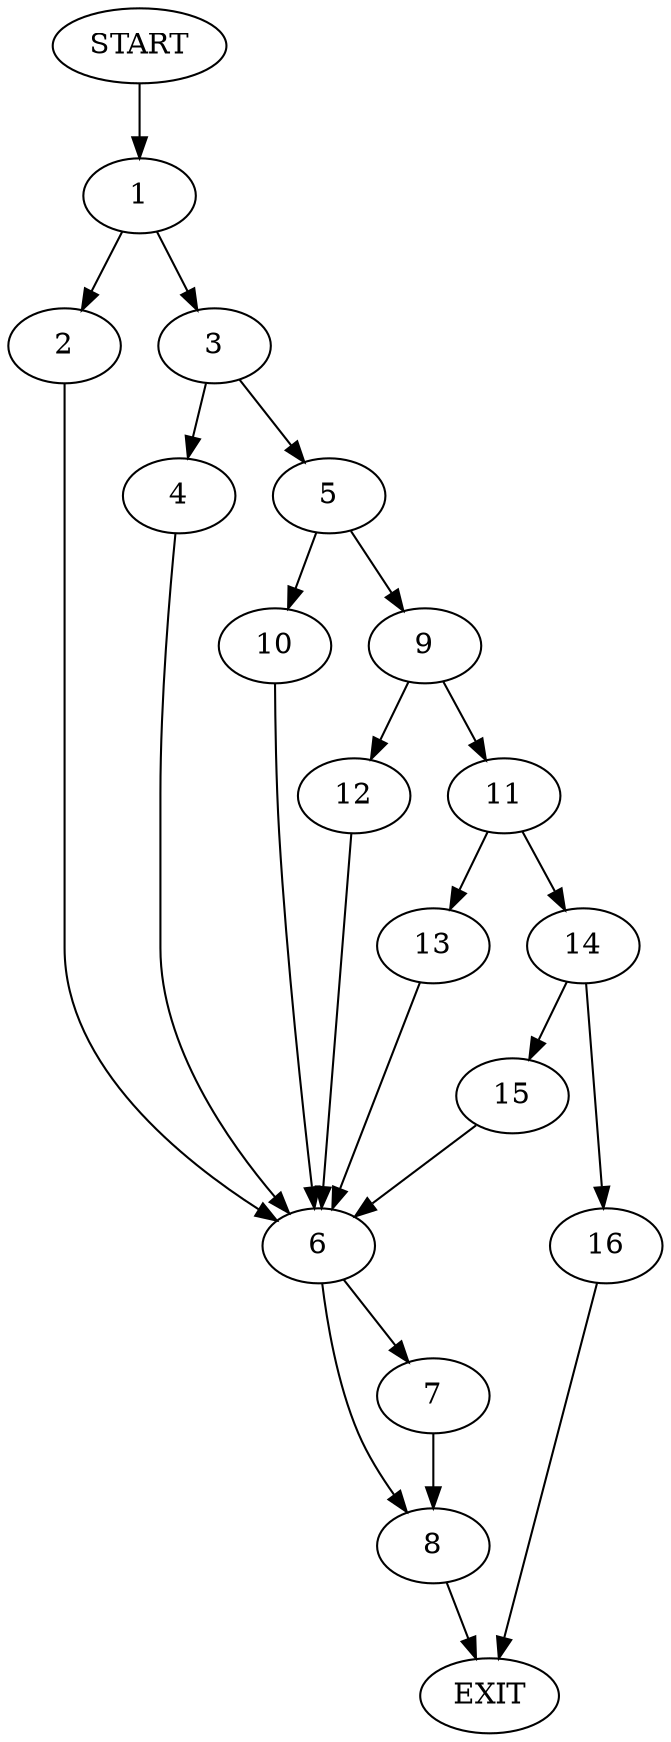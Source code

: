 digraph {
0 [label="START"]
17 [label="EXIT"]
0 -> 1
1 -> 2
1 -> 3
3 -> 4
3 -> 5
2 -> 6
6 -> 7
6 -> 8
4 -> 6
5 -> 9
5 -> 10
9 -> 11
9 -> 12
10 -> 6
11 -> 13
11 -> 14
12 -> 6
14 -> 15
14 -> 16
13 -> 6
15 -> 6
16 -> 17
7 -> 8
8 -> 17
}

